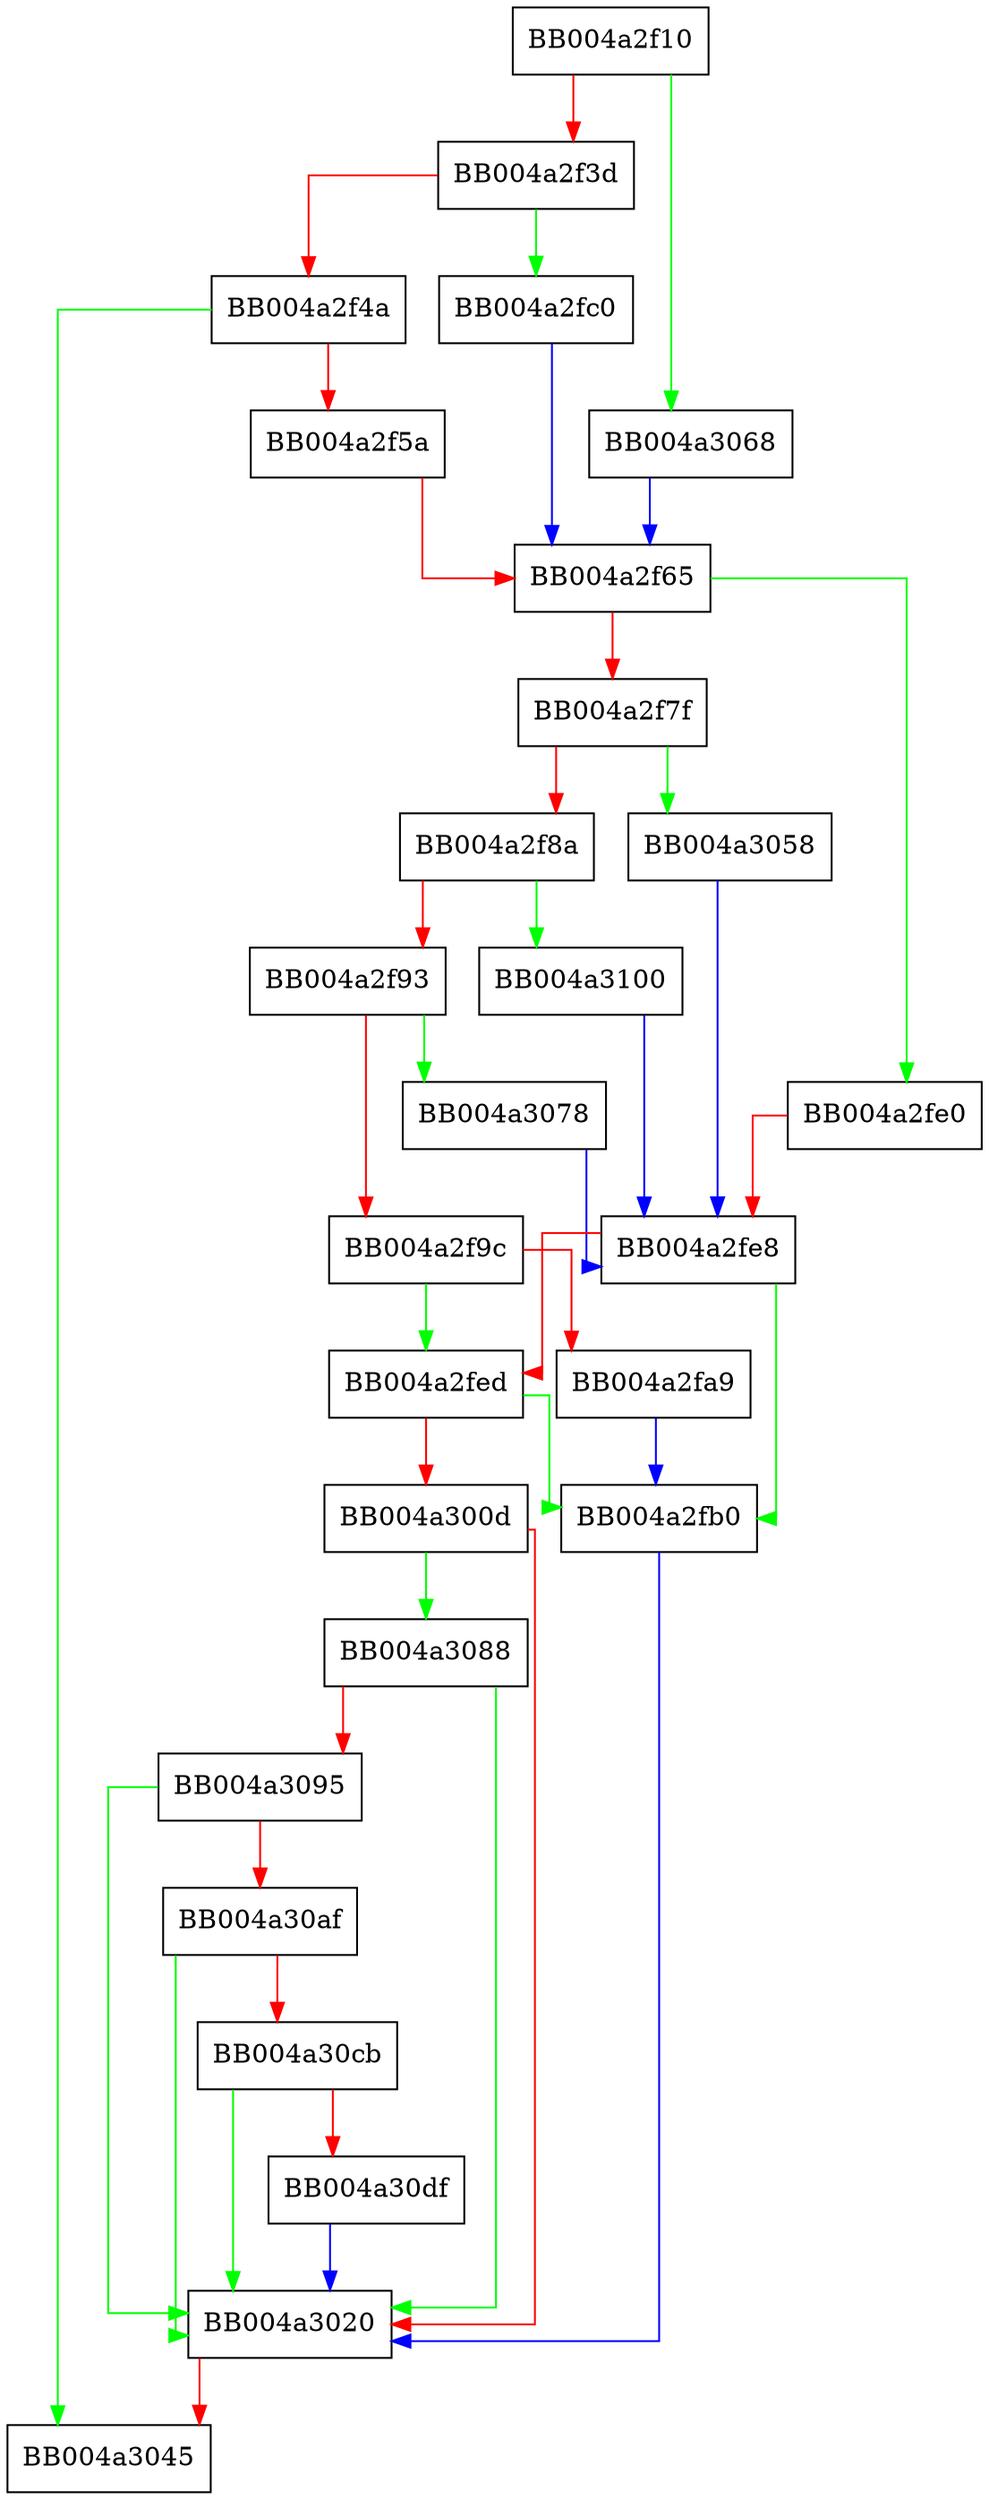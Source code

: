digraph ssl_get_auto_dh {
  node [shape="box"];
  graph [splines=ortho];
  BB004a2f10 -> BB004a3068 [color="green"];
  BB004a2f10 -> BB004a2f3d [color="red"];
  BB004a2f3d -> BB004a2fc0 [color="green"];
  BB004a2f3d -> BB004a2f4a [color="red"];
  BB004a2f4a -> BB004a3045 [color="green"];
  BB004a2f4a -> BB004a2f5a [color="red"];
  BB004a2f5a -> BB004a2f65 [color="red"];
  BB004a2f65 -> BB004a2fe0 [color="green"];
  BB004a2f65 -> BB004a2f7f [color="red"];
  BB004a2f7f -> BB004a3058 [color="green"];
  BB004a2f7f -> BB004a2f8a [color="red"];
  BB004a2f8a -> BB004a3100 [color="green"];
  BB004a2f8a -> BB004a2f93 [color="red"];
  BB004a2f93 -> BB004a3078 [color="green"];
  BB004a2f93 -> BB004a2f9c [color="red"];
  BB004a2f9c -> BB004a2fed [color="green"];
  BB004a2f9c -> BB004a2fa9 [color="red"];
  BB004a2fa9 -> BB004a2fb0 [color="blue"];
  BB004a2fb0 -> BB004a3020 [color="blue"];
  BB004a2fc0 -> BB004a2f65 [color="blue"];
  BB004a2fe0 -> BB004a2fe8 [color="red"];
  BB004a2fe8 -> BB004a2fb0 [color="green"];
  BB004a2fe8 -> BB004a2fed [color="red"];
  BB004a2fed -> BB004a2fb0 [color="green"];
  BB004a2fed -> BB004a300d [color="red"];
  BB004a300d -> BB004a3088 [color="green"];
  BB004a300d -> BB004a3020 [color="red"];
  BB004a3020 -> BB004a3045 [color="red"];
  BB004a3058 -> BB004a2fe8 [color="blue"];
  BB004a3068 -> BB004a2f65 [color="blue"];
  BB004a3078 -> BB004a2fe8 [color="blue"];
  BB004a3088 -> BB004a3020 [color="green"];
  BB004a3088 -> BB004a3095 [color="red"];
  BB004a3095 -> BB004a3020 [color="green"];
  BB004a3095 -> BB004a30af [color="red"];
  BB004a30af -> BB004a3020 [color="green"];
  BB004a30af -> BB004a30cb [color="red"];
  BB004a30cb -> BB004a3020 [color="green"];
  BB004a30cb -> BB004a30df [color="red"];
  BB004a30df -> BB004a3020 [color="blue"];
  BB004a3100 -> BB004a2fe8 [color="blue"];
}